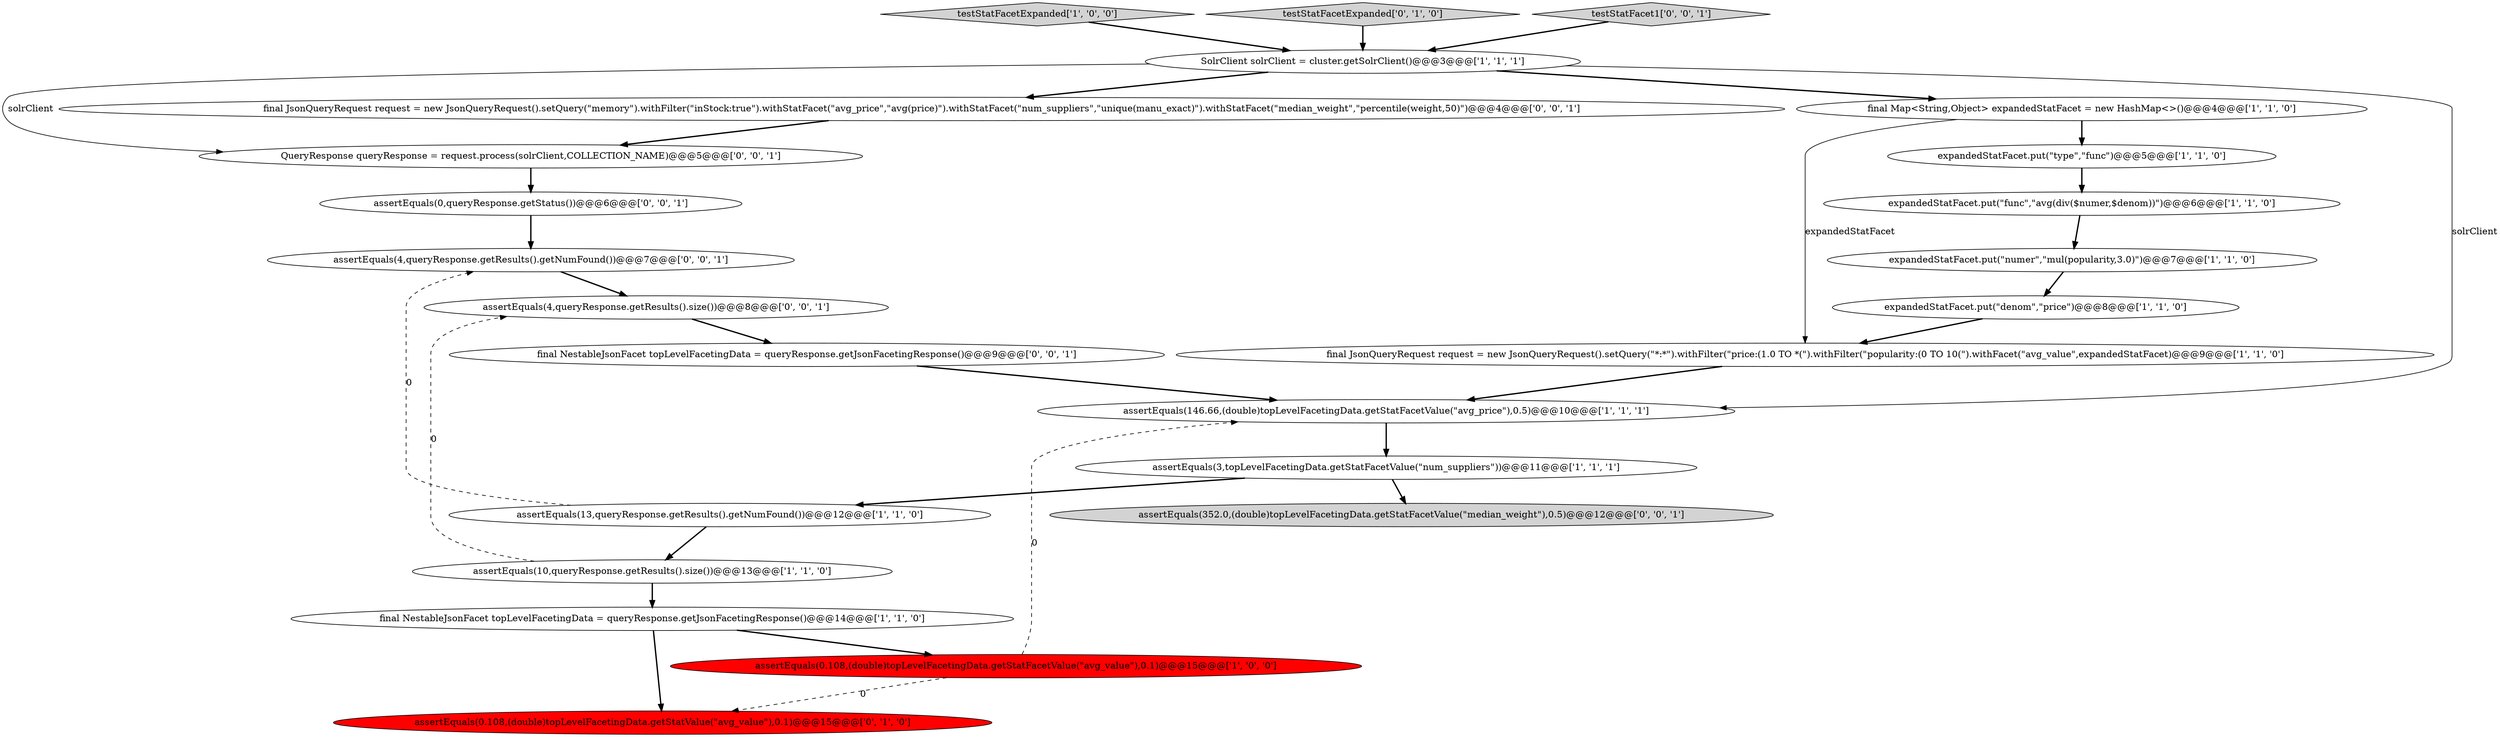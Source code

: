 digraph {
21 [style = filled, label = "QueryResponse queryResponse = request.process(solrClient,COLLECTION_NAME)@@@5@@@['0', '0', '1']", fillcolor = white, shape = ellipse image = "AAA0AAABBB3BBB"];
5 [style = filled, label = "expandedStatFacet.put(\"numer\",\"mul(popularity,3.0)\")@@@7@@@['1', '1', '0']", fillcolor = white, shape = ellipse image = "AAA0AAABBB1BBB"];
12 [style = filled, label = "expandedStatFacet.put(\"type\",\"func\")@@@5@@@['1', '1', '0']", fillcolor = white, shape = ellipse image = "AAA0AAABBB1BBB"];
19 [style = filled, label = "assertEquals(4,queryResponse.getResults().getNumFound())@@@7@@@['0', '0', '1']", fillcolor = white, shape = ellipse image = "AAA0AAABBB3BBB"];
9 [style = filled, label = "expandedStatFacet.put(\"denom\",\"price\")@@@8@@@['1', '1', '0']", fillcolor = white, shape = ellipse image = "AAA0AAABBB1BBB"];
13 [style = filled, label = "final NestableJsonFacet topLevelFacetingData = queryResponse.getJsonFacetingResponse()@@@14@@@['1', '1', '0']", fillcolor = white, shape = ellipse image = "AAA0AAABBB1BBB"];
10 [style = filled, label = "assertEquals(3,topLevelFacetingData.getStatFacetValue(\"num_suppliers\"))@@@11@@@['1', '1', '1']", fillcolor = white, shape = ellipse image = "AAA0AAABBB1BBB"];
8 [style = filled, label = "SolrClient solrClient = cluster.getSolrClient()@@@3@@@['1', '1', '1']", fillcolor = white, shape = ellipse image = "AAA0AAABBB1BBB"];
2 [style = filled, label = "testStatFacetExpanded['1', '0', '0']", fillcolor = lightgray, shape = diamond image = "AAA0AAABBB1BBB"];
15 [style = filled, label = "assertEquals(0.108,(double)topLevelFacetingData.getStatValue(\"avg_value\"),0.1)@@@15@@@['0', '1', '0']", fillcolor = red, shape = ellipse image = "AAA1AAABBB2BBB"];
14 [style = filled, label = "testStatFacetExpanded['0', '1', '0']", fillcolor = lightgray, shape = diamond image = "AAA0AAABBB2BBB"];
11 [style = filled, label = "assertEquals(0.108,(double)topLevelFacetingData.getStatFacetValue(\"avg_value\"),0.1)@@@15@@@['1', '0', '0']", fillcolor = red, shape = ellipse image = "AAA1AAABBB1BBB"];
0 [style = filled, label = "final JsonQueryRequest request = new JsonQueryRequest().setQuery(\"*:*\").withFilter(\"price:(1.0 TO *(\").withFilter(\"popularity:(0 TO 10(\").withFacet(\"avg_value\",expandedStatFacet)@@@9@@@['1', '1', '0']", fillcolor = white, shape = ellipse image = "AAA0AAABBB1BBB"];
6 [style = filled, label = "assertEquals(13,queryResponse.getResults().getNumFound())@@@12@@@['1', '1', '0']", fillcolor = white, shape = ellipse image = "AAA0AAABBB1BBB"];
22 [style = filled, label = "assertEquals(0,queryResponse.getStatus())@@@6@@@['0', '0', '1']", fillcolor = white, shape = ellipse image = "AAA0AAABBB3BBB"];
3 [style = filled, label = "assertEquals(10,queryResponse.getResults().size())@@@13@@@['1', '1', '0']", fillcolor = white, shape = ellipse image = "AAA0AAABBB1BBB"];
16 [style = filled, label = "assertEquals(4,queryResponse.getResults().size())@@@8@@@['0', '0', '1']", fillcolor = white, shape = ellipse image = "AAA0AAABBB3BBB"];
20 [style = filled, label = "assertEquals(352.0,(double)topLevelFacetingData.getStatFacetValue(\"median_weight\"),0.5)@@@12@@@['0', '0', '1']", fillcolor = lightgray, shape = ellipse image = "AAA0AAABBB3BBB"];
17 [style = filled, label = "testStatFacet1['0', '0', '1']", fillcolor = lightgray, shape = diamond image = "AAA0AAABBB3BBB"];
4 [style = filled, label = "assertEquals(146.66,(double)topLevelFacetingData.getStatFacetValue(\"avg_price\"),0.5)@@@10@@@['1', '1', '1']", fillcolor = white, shape = ellipse image = "AAA0AAABBB1BBB"];
1 [style = filled, label = "expandedStatFacet.put(\"func\",\"avg(div($numer,$denom))\")@@@6@@@['1', '1', '0']", fillcolor = white, shape = ellipse image = "AAA0AAABBB1BBB"];
23 [style = filled, label = "final JsonQueryRequest request = new JsonQueryRequest().setQuery(\"memory\").withFilter(\"inStock:true\").withStatFacet(\"avg_price\",\"avg(price)\").withStatFacet(\"num_suppliers\",\"unique(manu_exact)\").withStatFacet(\"median_weight\",\"percentile(weight,50)\")@@@4@@@['0', '0', '1']", fillcolor = white, shape = ellipse image = "AAA0AAABBB3BBB"];
7 [style = filled, label = "final Map<String,Object> expandedStatFacet = new HashMap<>()@@@4@@@['1', '1', '0']", fillcolor = white, shape = ellipse image = "AAA0AAABBB1BBB"];
18 [style = filled, label = "final NestableJsonFacet topLevelFacetingData = queryResponse.getJsonFacetingResponse()@@@9@@@['0', '0', '1']", fillcolor = white, shape = ellipse image = "AAA0AAABBB3BBB"];
1->5 [style = bold, label=""];
4->10 [style = bold, label=""];
6->3 [style = bold, label=""];
17->8 [style = bold, label=""];
10->20 [style = bold, label=""];
16->18 [style = bold, label=""];
9->0 [style = bold, label=""];
8->23 [style = bold, label=""];
5->9 [style = bold, label=""];
22->19 [style = bold, label=""];
7->12 [style = bold, label=""];
11->15 [style = dashed, label="0"];
8->4 [style = solid, label="solrClient"];
12->1 [style = bold, label=""];
13->11 [style = bold, label=""];
10->6 [style = bold, label=""];
8->21 [style = solid, label="solrClient"];
8->7 [style = bold, label=""];
19->16 [style = bold, label=""];
18->4 [style = bold, label=""];
23->21 [style = bold, label=""];
0->4 [style = bold, label=""];
21->22 [style = bold, label=""];
6->19 [style = dashed, label="0"];
3->13 [style = bold, label=""];
14->8 [style = bold, label=""];
13->15 [style = bold, label=""];
11->4 [style = dashed, label="0"];
3->16 [style = dashed, label="0"];
7->0 [style = solid, label="expandedStatFacet"];
2->8 [style = bold, label=""];
}
